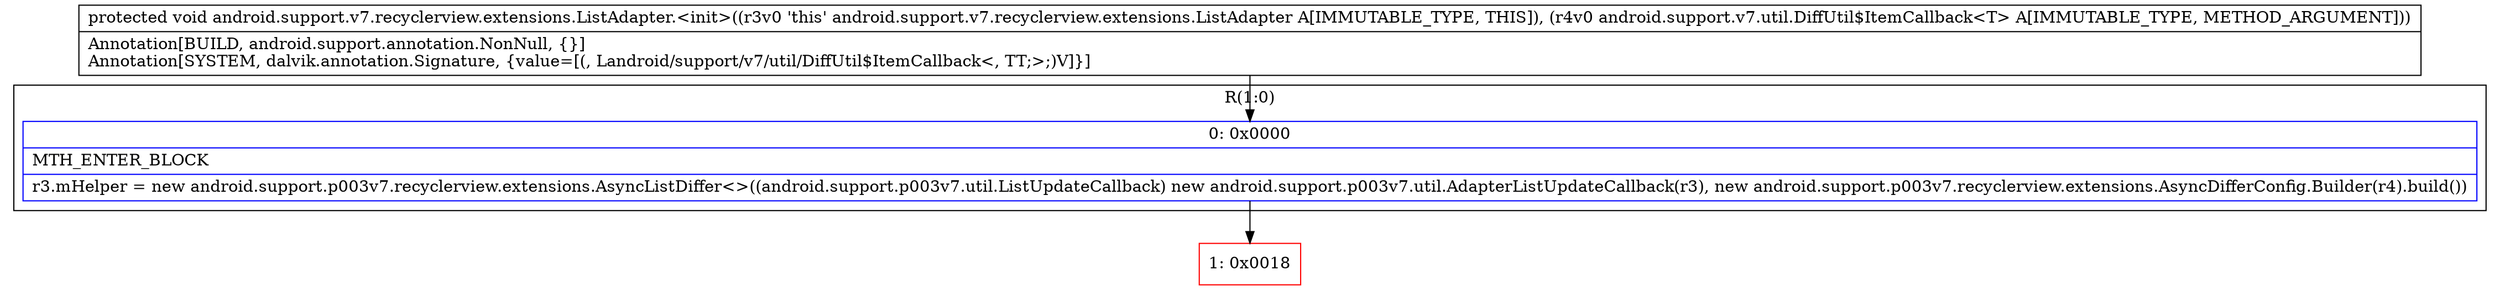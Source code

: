 digraph "CFG forandroid.support.v7.recyclerview.extensions.ListAdapter.\<init\>(Landroid\/support\/v7\/util\/DiffUtil$ItemCallback;)V" {
subgraph cluster_Region_614211461 {
label = "R(1:0)";
node [shape=record,color=blue];
Node_0 [shape=record,label="{0\:\ 0x0000|MTH_ENTER_BLOCK\l|r3.mHelper = new android.support.p003v7.recyclerview.extensions.AsyncListDiffer\<\>((android.support.p003v7.util.ListUpdateCallback) new android.support.p003v7.util.AdapterListUpdateCallback(r3), new android.support.p003v7.recyclerview.extensions.AsyncDifferConfig.Builder(r4).build())\l}"];
}
Node_1 [shape=record,color=red,label="{1\:\ 0x0018}"];
MethodNode[shape=record,label="{protected void android.support.v7.recyclerview.extensions.ListAdapter.\<init\>((r3v0 'this' android.support.v7.recyclerview.extensions.ListAdapter A[IMMUTABLE_TYPE, THIS]), (r4v0 android.support.v7.util.DiffUtil$ItemCallback\<T\> A[IMMUTABLE_TYPE, METHOD_ARGUMENT]))  | Annotation[BUILD, android.support.annotation.NonNull, \{\}]\lAnnotation[SYSTEM, dalvik.annotation.Signature, \{value=[(, Landroid\/support\/v7\/util\/DiffUtil$ItemCallback\<, TT;\>;)V]\}]\l}"];
MethodNode -> Node_0;
Node_0 -> Node_1;
}

